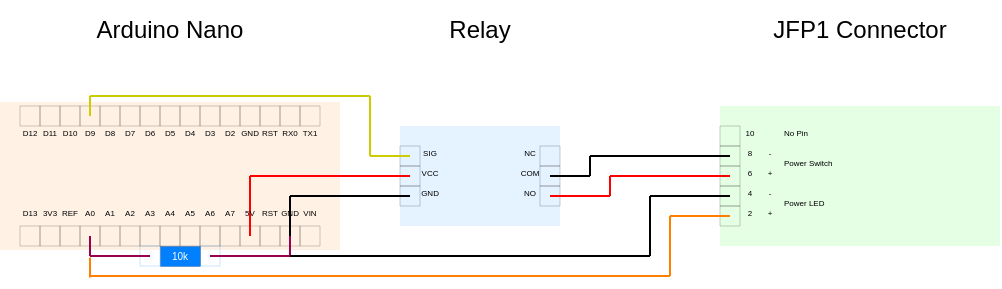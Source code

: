 <?xml version="1.0" encoding="UTF-8"?>
<mxfile version="20.2.7" type="google">
  <diagram id="cFwbJVDrdkGWstZuro0R" name="Page-1">
    <mxGraphModel dx="395" dy="196" grid="1" gridSize="10" guides="1" tooltips="1" connect="1" arrows="1" fold="1" page="1" pageScale="1" pageWidth="827" pageHeight="1169" math="0" shadow="0">
      <root>
        <mxCell id="0" />
        <mxCell id="zt6uNmY-rYrPv6eav67n-207" value="Arduino Nano" parent="0" />
        <mxCell id="zt6uNmY-rYrPv6eav67n-206" value="" style="whiteSpace=wrap;html=1;fontSize=4;verticalAlign=bottom;fillColor=#FFE6CC;strokeColor=none;strokeOpacity=100;fillOpacity=50;rotation=0;strokeWidth=1;" vertex="1" parent="zt6uNmY-rYrPv6eav67n-207">
          <mxGeometry x="240" y="318" width="170" height="74" as="geometry" />
        </mxCell>
        <mxCell id="zt6uNmY-rYrPv6eav67n-208" value="Relay" parent="0" />
        <mxCell id="zt6uNmY-rYrPv6eav67n-170" value="" style="whiteSpace=wrap;html=1;fontSize=4;verticalAlign=bottom;fillColor=#CCE5FF;strokeColor=none;strokeOpacity=100;fillOpacity=50;rotation=0;" vertex="1" parent="zt6uNmY-rYrPv6eav67n-208">
          <mxGeometry x="440" y="330" width="80" height="50" as="geometry" />
        </mxCell>
        <mxCell id="zt6uNmY-rYrPv6eav67n-74" value="JFP1" parent="0" />
        <mxCell id="zt6uNmY-rYrPv6eav67n-130" value="" style="whiteSpace=wrap;html=1;fontSize=4;verticalAlign=bottom;fillColor=#CCFFCC;strokeColor=none;strokeOpacity=100;fillOpacity=50;rotation=-90;" vertex="1" parent="zt6uNmY-rYrPv6eav67n-74">
          <mxGeometry x="635" y="285" width="70" height="140" as="geometry" />
        </mxCell>
        <mxCell id="zt6uNmY-rYrPv6eav67n-209" value="Arduino Nano" style="text;html=1;strokeColor=none;fillColor=none;align=center;verticalAlign=middle;whiteSpace=wrap;rounded=0;" vertex="1" parent="zt6uNmY-rYrPv6eav67n-74">
          <mxGeometry x="240" y="267" width="170" height="30" as="geometry" />
        </mxCell>
        <mxCell id="zt6uNmY-rYrPv6eav67n-210" value="Relay" style="text;html=1;strokeColor=none;fillColor=none;align=center;verticalAlign=middle;whiteSpace=wrap;rounded=0;" vertex="1" parent="zt6uNmY-rYrPv6eav67n-74">
          <mxGeometry x="440" y="267" width="80" height="30" as="geometry" />
        </mxCell>
        <mxCell id="zt6uNmY-rYrPv6eav67n-211" value="JFP1 Connector" style="text;html=1;strokeColor=none;fillColor=none;align=center;verticalAlign=middle;whiteSpace=wrap;rounded=0;" vertex="1" parent="zt6uNmY-rYrPv6eav67n-74">
          <mxGeometry x="600" y="267" width="140" height="30" as="geometry" />
        </mxCell>
        <mxCell id="1" value="Components" parent="0" />
        <mxCell id="zt6uNmY-rYrPv6eav67n-1" value="" style="shape=image;html=1;verticalAlign=top;verticalLabelPosition=bottom;labelBackgroundColor=#ffffff;imageAspect=0;aspect=fixed;image=https://cdn0.iconfinder.com/data/icons/octicons/1024/primitive-dot-128.png;imageBorder=default;strokeWidth=0.1;" vertex="1" parent="1">
          <mxGeometry x="250" y="320" width="10" height="10" as="geometry" />
        </mxCell>
        <mxCell id="zt6uNmY-rYrPv6eav67n-2" value="" style="shape=image;html=1;verticalAlign=top;verticalLabelPosition=bottom;labelBackgroundColor=#ffffff;imageAspect=0;aspect=fixed;image=https://cdn0.iconfinder.com/data/icons/octicons/1024/primitive-dot-128.png;imageBorder=default;strokeWidth=0.1;" vertex="1" parent="1">
          <mxGeometry x="260" y="320" width="10" height="10" as="geometry" />
        </mxCell>
        <mxCell id="zt6uNmY-rYrPv6eav67n-3" value="" style="shape=image;html=1;verticalAlign=top;verticalLabelPosition=bottom;labelBackgroundColor=#ffffff;imageAspect=0;aspect=fixed;image=https://cdn0.iconfinder.com/data/icons/octicons/1024/primitive-dot-128.png;imageBorder=default;strokeWidth=0.1;" vertex="1" parent="1">
          <mxGeometry x="270" y="320" width="10" height="10" as="geometry" />
        </mxCell>
        <mxCell id="zt6uNmY-rYrPv6eav67n-4" value="" style="shape=image;html=1;verticalAlign=top;verticalLabelPosition=bottom;labelBackgroundColor=#ffffff;imageAspect=0;aspect=fixed;image=https://cdn0.iconfinder.com/data/icons/octicons/1024/primitive-dot-128.png;imageBorder=default;strokeWidth=0.1;" vertex="1" parent="1">
          <mxGeometry x="280" y="320" width="10" height="10" as="geometry" />
        </mxCell>
        <mxCell id="zt6uNmY-rYrPv6eav67n-5" value="" style="shape=image;html=1;verticalAlign=top;verticalLabelPosition=bottom;labelBackgroundColor=#ffffff;imageAspect=0;aspect=fixed;image=https://cdn0.iconfinder.com/data/icons/octicons/1024/primitive-dot-128.png;imageBorder=default;strokeWidth=0.1;" vertex="1" parent="1">
          <mxGeometry x="290" y="320" width="10" height="10" as="geometry" />
        </mxCell>
        <mxCell id="zt6uNmY-rYrPv6eav67n-6" value="" style="shape=image;html=1;verticalAlign=top;verticalLabelPosition=bottom;labelBackgroundColor=#ffffff;imageAspect=0;aspect=fixed;image=https://cdn0.iconfinder.com/data/icons/octicons/1024/primitive-dot-128.png;imageBorder=default;strokeWidth=0.1;" vertex="1" parent="1">
          <mxGeometry x="300" y="320" width="10" height="10" as="geometry" />
        </mxCell>
        <mxCell id="zt6uNmY-rYrPv6eav67n-7" value="" style="shape=image;html=1;verticalAlign=top;verticalLabelPosition=bottom;labelBackgroundColor=#ffffff;imageAspect=0;aspect=fixed;image=https://cdn0.iconfinder.com/data/icons/octicons/1024/primitive-dot-128.png;imageBorder=default;strokeWidth=0.1;" vertex="1" parent="1">
          <mxGeometry x="310" y="320" width="10" height="10" as="geometry" />
        </mxCell>
        <mxCell id="zt6uNmY-rYrPv6eav67n-8" value="" style="shape=image;html=1;verticalAlign=top;verticalLabelPosition=bottom;labelBackgroundColor=#ffffff;imageAspect=0;aspect=fixed;image=https://cdn0.iconfinder.com/data/icons/octicons/1024/primitive-dot-128.png;imageBorder=default;strokeWidth=0.1;" vertex="1" parent="1">
          <mxGeometry x="320" y="320" width="10" height="10" as="geometry" />
        </mxCell>
        <mxCell id="zt6uNmY-rYrPv6eav67n-9" value="" style="shape=image;html=1;verticalAlign=top;verticalLabelPosition=bottom;labelBackgroundColor=#ffffff;imageAspect=0;aspect=fixed;image=https://cdn0.iconfinder.com/data/icons/octicons/1024/primitive-dot-128.png;imageBorder=default;strokeWidth=0.1;" vertex="1" parent="1">
          <mxGeometry x="330" y="320" width="10" height="10" as="geometry" />
        </mxCell>
        <mxCell id="zt6uNmY-rYrPv6eav67n-10" value="" style="shape=image;html=1;verticalAlign=top;verticalLabelPosition=bottom;labelBackgroundColor=#ffffff;imageAspect=0;aspect=fixed;image=https://cdn0.iconfinder.com/data/icons/octicons/1024/primitive-dot-128.png;imageBorder=default;strokeWidth=0.1;" vertex="1" parent="1">
          <mxGeometry x="340" y="320" width="10" height="10" as="geometry" />
        </mxCell>
        <mxCell id="zt6uNmY-rYrPv6eav67n-11" value="" style="shape=image;html=1;verticalAlign=top;verticalLabelPosition=bottom;labelBackgroundColor=#ffffff;imageAspect=0;aspect=fixed;image=https://cdn0.iconfinder.com/data/icons/octicons/1024/primitive-dot-128.png;imageBorder=default;strokeWidth=0.1;" vertex="1" parent="1">
          <mxGeometry x="350" y="320" width="10" height="10" as="geometry" />
        </mxCell>
        <mxCell id="zt6uNmY-rYrPv6eav67n-12" value="" style="shape=image;html=1;verticalAlign=top;verticalLabelPosition=bottom;labelBackgroundColor=#ffffff;imageAspect=0;aspect=fixed;image=https://cdn0.iconfinder.com/data/icons/octicons/1024/primitive-dot-128.png;imageBorder=default;strokeWidth=0.1;" vertex="1" parent="1">
          <mxGeometry x="360" y="320" width="10" height="10" as="geometry" />
        </mxCell>
        <mxCell id="zt6uNmY-rYrPv6eav67n-13" value="" style="shape=image;html=1;verticalAlign=top;verticalLabelPosition=bottom;labelBackgroundColor=#ffffff;imageAspect=0;aspect=fixed;image=https://cdn0.iconfinder.com/data/icons/octicons/1024/primitive-dot-128.png;imageBorder=default;strokeWidth=0.1;" vertex="1" parent="1">
          <mxGeometry x="370" y="320" width="10" height="10" as="geometry" />
        </mxCell>
        <mxCell id="zt6uNmY-rYrPv6eav67n-14" value="" style="shape=image;html=1;verticalAlign=top;verticalLabelPosition=bottom;labelBackgroundColor=#ffffff;imageAspect=0;aspect=fixed;image=https://cdn0.iconfinder.com/data/icons/octicons/1024/primitive-dot-128.png;imageBorder=default;strokeWidth=0.1;" vertex="1" parent="1">
          <mxGeometry x="380" y="320" width="10" height="10" as="geometry" />
        </mxCell>
        <mxCell id="zt6uNmY-rYrPv6eav67n-15" value="" style="shape=image;html=1;verticalAlign=top;verticalLabelPosition=bottom;labelBackgroundColor=#ffffff;imageAspect=0;aspect=fixed;image=https://cdn0.iconfinder.com/data/icons/octicons/1024/primitive-dot-128.png;imageBorder=default;strokeWidth=0.1;" vertex="1" parent="1">
          <mxGeometry x="390" y="320" width="10" height="10" as="geometry" />
        </mxCell>
        <mxCell id="zt6uNmY-rYrPv6eav67n-16" value="" style="shape=image;html=1;verticalAlign=top;verticalLabelPosition=bottom;labelBackgroundColor=#ffffff;imageAspect=0;aspect=fixed;image=https://cdn0.iconfinder.com/data/icons/octicons/1024/primitive-dot-128.png;imageBorder=default;strokeWidth=0.1;" vertex="1" parent="1">
          <mxGeometry x="250" y="380" width="10" height="10" as="geometry" />
        </mxCell>
        <mxCell id="zt6uNmY-rYrPv6eav67n-17" value="" style="shape=image;html=1;verticalAlign=top;verticalLabelPosition=bottom;labelBackgroundColor=#ffffff;imageAspect=0;aspect=fixed;image=https://cdn0.iconfinder.com/data/icons/octicons/1024/primitive-dot-128.png;imageBorder=default;strokeWidth=0.1;" vertex="1" parent="1">
          <mxGeometry x="260" y="380" width="10" height="10" as="geometry" />
        </mxCell>
        <mxCell id="zt6uNmY-rYrPv6eav67n-18" value="" style="shape=image;html=1;verticalAlign=top;verticalLabelPosition=bottom;labelBackgroundColor=#ffffff;imageAspect=0;aspect=fixed;image=https://cdn0.iconfinder.com/data/icons/octicons/1024/primitive-dot-128.png;imageBorder=default;strokeWidth=0.1;" vertex="1" parent="1">
          <mxGeometry x="270" y="380" width="10" height="10" as="geometry" />
        </mxCell>
        <mxCell id="zt6uNmY-rYrPv6eav67n-19" value="" style="shape=image;html=1;verticalAlign=top;verticalLabelPosition=bottom;labelBackgroundColor=#ffffff;imageAspect=0;aspect=fixed;image=https://cdn0.iconfinder.com/data/icons/octicons/1024/primitive-dot-128.png;imageBorder=default;strokeWidth=0.1;" vertex="1" parent="1">
          <mxGeometry x="280" y="380" width="10" height="10" as="geometry" />
        </mxCell>
        <mxCell id="zt6uNmY-rYrPv6eav67n-20" value="" style="shape=image;html=1;verticalAlign=top;verticalLabelPosition=bottom;labelBackgroundColor=#ffffff;imageAspect=0;aspect=fixed;image=https://cdn0.iconfinder.com/data/icons/octicons/1024/primitive-dot-128.png;imageBorder=default;strokeWidth=0.1;" vertex="1" parent="1">
          <mxGeometry x="290" y="380" width="10" height="10" as="geometry" />
        </mxCell>
        <mxCell id="zt6uNmY-rYrPv6eav67n-21" value="" style="shape=image;html=1;verticalAlign=top;verticalLabelPosition=bottom;labelBackgroundColor=#ffffff;imageAspect=0;aspect=fixed;image=https://cdn0.iconfinder.com/data/icons/octicons/1024/primitive-dot-128.png;imageBorder=default;strokeWidth=0.1;" vertex="1" parent="1">
          <mxGeometry x="300" y="380" width="10" height="10" as="geometry" />
        </mxCell>
        <mxCell id="zt6uNmY-rYrPv6eav67n-22" value="" style="shape=image;html=1;verticalAlign=top;verticalLabelPosition=bottom;labelBackgroundColor=#ffffff;imageAspect=0;aspect=fixed;image=https://cdn0.iconfinder.com/data/icons/octicons/1024/primitive-dot-128.png;imageBorder=default;strokeWidth=0.1;" vertex="1" parent="1">
          <mxGeometry x="310" y="380" width="10" height="10" as="geometry" />
        </mxCell>
        <mxCell id="zt6uNmY-rYrPv6eav67n-23" value="" style="shape=image;html=1;verticalAlign=top;verticalLabelPosition=bottom;labelBackgroundColor=#ffffff;imageAspect=0;aspect=fixed;image=https://cdn0.iconfinder.com/data/icons/octicons/1024/primitive-dot-128.png;imageBorder=default;strokeWidth=0.1;" vertex="1" parent="1">
          <mxGeometry x="320" y="380" width="10" height="10" as="geometry" />
        </mxCell>
        <mxCell id="zt6uNmY-rYrPv6eav67n-24" value="" style="shape=image;html=1;verticalAlign=top;verticalLabelPosition=bottom;labelBackgroundColor=#ffffff;imageAspect=0;aspect=fixed;image=https://cdn0.iconfinder.com/data/icons/octicons/1024/primitive-dot-128.png;imageBorder=default;strokeWidth=0.1;" vertex="1" parent="1">
          <mxGeometry x="330" y="380" width="10" height="10" as="geometry" />
        </mxCell>
        <mxCell id="zt6uNmY-rYrPv6eav67n-25" value="" style="shape=image;html=1;verticalAlign=top;verticalLabelPosition=bottom;labelBackgroundColor=#ffffff;imageAspect=0;aspect=fixed;image=https://cdn0.iconfinder.com/data/icons/octicons/1024/primitive-dot-128.png;imageBorder=default;strokeWidth=0.1;" vertex="1" parent="1">
          <mxGeometry x="340" y="380" width="10" height="10" as="geometry" />
        </mxCell>
        <mxCell id="zt6uNmY-rYrPv6eav67n-26" value="" style="shape=image;html=1;verticalAlign=top;verticalLabelPosition=bottom;labelBackgroundColor=#ffffff;imageAspect=0;aspect=fixed;image=https://cdn0.iconfinder.com/data/icons/octicons/1024/primitive-dot-128.png;imageBorder=default;strokeWidth=0.1;" vertex="1" parent="1">
          <mxGeometry x="350" y="380" width="10" height="10" as="geometry" />
        </mxCell>
        <mxCell id="zt6uNmY-rYrPv6eav67n-27" value="" style="shape=image;html=1;verticalAlign=top;verticalLabelPosition=bottom;labelBackgroundColor=#ffffff;imageAspect=0;aspect=fixed;image=https://cdn0.iconfinder.com/data/icons/octicons/1024/primitive-dot-128.png;imageBorder=default;strokeWidth=0.1;" vertex="1" parent="1">
          <mxGeometry x="360" y="380" width="10" height="10" as="geometry" />
        </mxCell>
        <mxCell id="zt6uNmY-rYrPv6eav67n-28" value="" style="shape=image;html=1;verticalAlign=top;verticalLabelPosition=bottom;labelBackgroundColor=#ffffff;imageAspect=0;aspect=fixed;image=https://cdn0.iconfinder.com/data/icons/octicons/1024/primitive-dot-128.png;imageBorder=default;strokeWidth=0.1;" vertex="1" parent="1">
          <mxGeometry x="370" y="380" width="10" height="10" as="geometry" />
        </mxCell>
        <mxCell id="zt6uNmY-rYrPv6eav67n-29" value="" style="shape=image;html=1;verticalAlign=top;verticalLabelPosition=bottom;labelBackgroundColor=#ffffff;imageAspect=0;aspect=fixed;image=https://cdn0.iconfinder.com/data/icons/octicons/1024/primitive-dot-128.png;imageBorder=default;strokeWidth=0.1;" vertex="1" parent="1">
          <mxGeometry x="380" y="380" width="10" height="10" as="geometry" />
        </mxCell>
        <mxCell id="zt6uNmY-rYrPv6eav67n-30" value="" style="shape=image;html=1;verticalAlign=top;verticalLabelPosition=bottom;labelBackgroundColor=#ffffff;imageAspect=0;aspect=fixed;image=https://cdn0.iconfinder.com/data/icons/octicons/1024/primitive-dot-128.png;imageBorder=default;strokeWidth=0.1;" vertex="1" parent="1">
          <mxGeometry x="390" y="380" width="10" height="10" as="geometry" />
        </mxCell>
        <mxCell id="zt6uNmY-rYrPv6eav67n-63" value="" style="shape=image;html=1;verticalAlign=top;verticalLabelPosition=bottom;labelBackgroundColor=#66B2FF;imageAspect=0;aspect=fixed;image=https://cdn0.iconfinder.com/data/icons/octicons/1024/primitive-dot-128.png;fontColor=#66B2FF;imageBackground=none;imageBorder=#007FFF;labelBorderColor=none;strokeWidth=0.1;rotation=90;" vertex="1" parent="1">
          <mxGeometry x="340" y="390" width="10" height="10" as="geometry" />
        </mxCell>
        <mxCell id="zt6uNmY-rYrPv6eav67n-64" value="" style="rounded=0;whiteSpace=wrap;html=1;labelBackgroundColor=#66B2FF;labelBorderColor=none;fontSize=10;fontColor=#66B2FF;strokeColor=default;strokeWidth=0.1;fillColor=#007FFF;gradientColor=none;verticalAlign=bottom;rotation=90;" vertex="1" parent="1">
          <mxGeometry x="325" y="385" width="10" height="20" as="geometry" />
        </mxCell>
        <mxCell id="zt6uNmY-rYrPv6eav67n-65" value="" style="shape=image;html=1;verticalAlign=top;verticalLabelPosition=bottom;labelBackgroundColor=#66B2FF;imageAspect=0;aspect=fixed;image=https://cdn0.iconfinder.com/data/icons/octicons/1024/primitive-dot-128.png;fontColor=#66B2FF;imageBackground=none;imageBorder=#007FFF;labelBorderColor=none;strokeWidth=0.1;rotation=90;" vertex="1" parent="1">
          <mxGeometry x="310" y="390" width="10" height="10" as="geometry" />
        </mxCell>
        <mxCell id="zt6uNmY-rYrPv6eav67n-131" value="" style="shape=image;html=1;verticalAlign=top;verticalLabelPosition=bottom;labelBackgroundColor=#ffffff;imageAspect=0;aspect=fixed;image=https://cdn0.iconfinder.com/data/icons/octicons/1024/primitive-dot-128.png;imageBorder=default;strokeWidth=0.1;rotation=0;" vertex="1" parent="1">
          <mxGeometry x="600" y="330" width="10" height="10" as="geometry" />
        </mxCell>
        <mxCell id="zt6uNmY-rYrPv6eav67n-132" value="" style="shape=image;html=1;verticalAlign=top;verticalLabelPosition=bottom;labelBackgroundColor=#ffffff;imageAspect=0;aspect=fixed;image=https://cdn0.iconfinder.com/data/icons/octicons/1024/primitive-dot-128.png;imageBorder=default;strokeWidth=0.1;rotation=0;" vertex="1" parent="1">
          <mxGeometry x="600" y="340" width="10" height="10" as="geometry" />
        </mxCell>
        <mxCell id="zt6uNmY-rYrPv6eav67n-133" value="" style="shape=image;html=1;verticalAlign=top;verticalLabelPosition=bottom;labelBackgroundColor=#ffffff;imageAspect=0;aspect=fixed;image=https://cdn0.iconfinder.com/data/icons/octicons/1024/primitive-dot-128.png;imageBorder=default;strokeWidth=0.1;rotation=0;" vertex="1" parent="1">
          <mxGeometry x="600" y="350" width="10" height="10" as="geometry" />
        </mxCell>
        <mxCell id="zt6uNmY-rYrPv6eav67n-134" value="" style="shape=image;html=1;verticalAlign=top;verticalLabelPosition=bottom;labelBackgroundColor=#ffffff;imageAspect=0;aspect=fixed;image=https://cdn0.iconfinder.com/data/icons/octicons/1024/primitive-dot-128.png;imageBorder=default;strokeWidth=0.1;rotation=0;" vertex="1" parent="1">
          <mxGeometry x="600" y="360" width="10" height="10" as="geometry" />
        </mxCell>
        <mxCell id="zt6uNmY-rYrPv6eav67n-135" value="" style="shape=image;html=1;verticalAlign=top;verticalLabelPosition=bottom;labelBackgroundColor=#ffffff;imageAspect=0;aspect=fixed;image=https://cdn0.iconfinder.com/data/icons/octicons/1024/primitive-dot-128.png;imageBorder=default;strokeWidth=0.1;rotation=0;" vertex="1" parent="1">
          <mxGeometry x="600" y="370" width="10" height="10" as="geometry" />
        </mxCell>
        <mxCell id="zt6uNmY-rYrPv6eav67n-171" value="" style="shape=image;html=1;verticalAlign=top;verticalLabelPosition=bottom;labelBackgroundColor=#ffffff;imageAspect=0;aspect=fixed;image=https://cdn0.iconfinder.com/data/icons/octicons/1024/primitive-dot-128.png;imageBorder=default;strokeWidth=0.1;" vertex="1" parent="1">
          <mxGeometry x="440" y="340" width="10" height="10" as="geometry" />
        </mxCell>
        <mxCell id="zt6uNmY-rYrPv6eav67n-172" value="" style="shape=image;html=1;verticalAlign=top;verticalLabelPosition=bottom;labelBackgroundColor=#ffffff;imageAspect=0;aspect=fixed;image=https://cdn0.iconfinder.com/data/icons/octicons/1024/primitive-dot-128.png;imageBorder=default;strokeWidth=0.1;" vertex="1" parent="1">
          <mxGeometry x="440" y="350" width="10" height="10" as="geometry" />
        </mxCell>
        <mxCell id="zt6uNmY-rYrPv6eav67n-173" value="" style="shape=image;html=1;verticalAlign=top;verticalLabelPosition=bottom;labelBackgroundColor=#ffffff;imageAspect=0;aspect=fixed;image=https://cdn0.iconfinder.com/data/icons/octicons/1024/primitive-dot-128.png;imageBorder=default;strokeWidth=0.1;" vertex="1" parent="1">
          <mxGeometry x="440" y="360" width="10" height="10" as="geometry" />
        </mxCell>
        <mxCell id="zt6uNmY-rYrPv6eav67n-180" value="" style="shape=image;html=1;verticalAlign=top;verticalLabelPosition=bottom;labelBackgroundColor=#ffffff;imageAspect=0;aspect=fixed;image=https://cdn0.iconfinder.com/data/icons/octicons/1024/primitive-dot-128.png;imageBorder=default;strokeWidth=0.1;" vertex="1" parent="1">
          <mxGeometry x="510" y="360" width="10" height="10" as="geometry" />
        </mxCell>
        <mxCell id="zt6uNmY-rYrPv6eav67n-179" value="" style="shape=image;html=1;verticalAlign=top;verticalLabelPosition=bottom;labelBackgroundColor=#ffffff;imageAspect=0;aspect=fixed;image=https://cdn0.iconfinder.com/data/icons/octicons/1024/primitive-dot-128.png;imageBorder=default;strokeWidth=0.1;" vertex="1" parent="1">
          <mxGeometry x="510" y="350" width="10" height="10" as="geometry" />
        </mxCell>
        <mxCell id="zt6uNmY-rYrPv6eav67n-178" value="" style="shape=image;html=1;verticalAlign=top;verticalLabelPosition=bottom;labelBackgroundColor=#ffffff;imageAspect=0;aspect=fixed;image=https://cdn0.iconfinder.com/data/icons/octicons/1024/primitive-dot-128.png;imageBorder=default;strokeWidth=0.1;" vertex="1" parent="1">
          <mxGeometry x="510" y="340" width="10" height="10" as="geometry" />
        </mxCell>
        <mxCell id="zt6uNmY-rYrPv6eav67n-72" value="Wires" parent="0" />
        <mxCell id="zt6uNmY-rYrPv6eav67n-70" value="" style="line;strokeWidth=1;html=1;labelBackgroundColor=none;labelBorderColor=none;fontSize=5;fontColor=#000000;fillColor=#007FFF;gradientColor=none;verticalAlign=middle;strokeColor=#99004D;rotation=-90;" vertex="1" parent="zt6uNmY-rYrPv6eav67n-72">
          <mxGeometry x="280" y="385" width="10" height="10" as="geometry" />
        </mxCell>
        <mxCell id="zt6uNmY-rYrPv6eav67n-68" value="" style="line;strokeWidth=1;html=1;labelBackgroundColor=none;labelBorderColor=none;fontSize=5;fontColor=#000000;fillColor=#007FFF;gradientColor=none;verticalAlign=middle;strokeColor=#99004D;" vertex="1" parent="zt6uNmY-rYrPv6eav67n-72">
          <mxGeometry x="285" y="390" width="30" height="10" as="geometry" />
        </mxCell>
        <mxCell id="zt6uNmY-rYrPv6eav67n-71" value="" style="line;strokeWidth=1;html=1;labelBackgroundColor=none;labelBorderColor=none;fontSize=5;fontColor=#000000;fillColor=#007FFF;gradientColor=none;verticalAlign=middle;strokeColor=#99004D;rotation=-90;" vertex="1" parent="zt6uNmY-rYrPv6eav67n-72">
          <mxGeometry x="380" y="385" width="10" height="10" as="geometry" />
        </mxCell>
        <mxCell id="zt6uNmY-rYrPv6eav67n-164" value="" style="line;strokeWidth=1;html=1;labelBackgroundColor=none;labelBorderColor=none;fontSize=5;fontColor=#000000;fillColor=#007FFF;gradientColor=none;verticalAlign=middle;strokeColor=#FF8000;rotation=90;" vertex="1" parent="zt6uNmY-rYrPv6eav67n-72">
          <mxGeometry x="280" y="395.75" width="10" height="10" as="geometry" />
        </mxCell>
        <mxCell id="zt6uNmY-rYrPv6eav67n-162" value="" style="line;strokeWidth=1;html=1;labelBackgroundColor=none;labelBorderColor=none;fontSize=5;fontColor=#000000;fillColor=#007FFF;gradientColor=none;verticalAlign=middle;strokeColor=#FF8000;rotation=0;" vertex="1" parent="zt6uNmY-rYrPv6eav67n-72">
          <mxGeometry x="285" y="400" width="290" height="10" as="geometry" />
        </mxCell>
        <mxCell id="zt6uNmY-rYrPv6eav67n-163" value="" style="line;strokeWidth=1;html=1;labelBackgroundColor=none;labelBorderColor=none;fontSize=5;fontColor=#000000;fillColor=#007FFF;gradientColor=none;verticalAlign=middle;strokeColor=#FF8000;rotation=90;" vertex="1" parent="zt6uNmY-rYrPv6eav67n-72">
          <mxGeometry x="560" y="385" width="30" height="10" as="geometry" />
        </mxCell>
        <mxCell id="zt6uNmY-rYrPv6eav67n-166" value="" style="line;strokeWidth=1;html=1;labelBackgroundColor=none;labelBorderColor=none;fontSize=5;fontColor=#000000;fillColor=#007FFF;gradientColor=none;verticalAlign=middle;strokeColor=#FF8000;rotation=0;" vertex="1" parent="zt6uNmY-rYrPv6eav67n-72">
          <mxGeometry x="575" y="370" width="30" height="10" as="geometry" />
        </mxCell>
        <mxCell id="zt6uNmY-rYrPv6eav67n-168" value="" style="line;strokeWidth=1;html=1;labelBackgroundColor=none;labelBorderColor=none;fontSize=5;fontColor=#000000;fillColor=#007FFF;gradientColor=none;verticalAlign=middle;strokeColor=#000000;rotation=0;" vertex="1" parent="zt6uNmY-rYrPv6eav67n-72">
          <mxGeometry x="565" y="360" width="40" height="10" as="geometry" />
        </mxCell>
        <mxCell id="zt6uNmY-rYrPv6eav67n-169" value="" style="line;strokeWidth=1;html=1;labelBackgroundColor=none;labelBorderColor=none;fontSize=5;fontColor=#000000;fillColor=#007FFF;gradientColor=none;verticalAlign=middle;strokeColor=#000000;rotation=-90;" vertex="1" parent="zt6uNmY-rYrPv6eav67n-72">
          <mxGeometry x="550" y="375" width="30" height="10" as="geometry" />
        </mxCell>
        <mxCell id="zt6uNmY-rYrPv6eav67n-167" value="" style="line;strokeWidth=1;html=1;labelBackgroundColor=none;labelBorderColor=none;fontSize=5;fontColor=#000000;fillColor=#007FFF;gradientColor=none;verticalAlign=middle;strokeColor=#000000;rotation=0;" vertex="1" parent="zt6uNmY-rYrPv6eav67n-72">
          <mxGeometry x="385" y="390" width="180" height="10" as="geometry" />
        </mxCell>
        <mxCell id="zt6uNmY-rYrPv6eav67n-69" value="" style="line;strokeWidth=1;html=1;labelBackgroundColor=none;labelBorderColor=none;fontSize=5;fontColor=#000000;fillColor=#007FFF;gradientColor=none;verticalAlign=middle;strokeColor=#99004D;" vertex="1" parent="zt6uNmY-rYrPv6eav67n-72">
          <mxGeometry x="345" y="390" width="40" height="10" as="geometry" />
        </mxCell>
        <mxCell id="zt6uNmY-rYrPv6eav67n-193" value="" style="line;strokeWidth=1;html=1;labelBackgroundColor=none;labelBorderColor=none;fontSize=5;fontColor=#000000;fillColor=#007FFF;gradientColor=none;verticalAlign=middle;strokeColor=#000000;rotation=0;" vertex="1" parent="zt6uNmY-rYrPv6eav67n-72">
          <mxGeometry x="385" y="360" width="60" height="10" as="geometry" />
        </mxCell>
        <mxCell id="zt6uNmY-rYrPv6eav67n-191" value="" style="line;strokeWidth=1;html=1;labelBackgroundColor=none;labelBorderColor=none;fontSize=5;fontColor=#000000;fillColor=#007FFF;gradientColor=none;verticalAlign=middle;strokeColor=#FF0000;rotation=0;" vertex="1" parent="zt6uNmY-rYrPv6eav67n-72">
          <mxGeometry x="365" y="350" width="80" height="10" as="geometry" />
        </mxCell>
        <mxCell id="zt6uNmY-rYrPv6eav67n-185" value="" style="line;strokeWidth=1;html=1;labelBackgroundColor=none;labelBorderColor=none;fontSize=5;fontColor=#000000;fillColor=#007FFF;gradientColor=none;verticalAlign=middle;strokeColor=#CCCC00;rotation=90;" vertex="1" parent="zt6uNmY-rYrPv6eav67n-72">
          <mxGeometry x="410" y="325" width="30" height="10" as="geometry" />
        </mxCell>
        <mxCell id="zt6uNmY-rYrPv6eav67n-184" value="" style="line;strokeWidth=1;html=1;labelBackgroundColor=none;labelBorderColor=none;fontSize=5;fontColor=#000000;fillColor=#007FFF;gradientColor=none;verticalAlign=middle;strokeColor=#CCCC00;rotation=0;" vertex="1" parent="zt6uNmY-rYrPv6eav67n-72">
          <mxGeometry x="285" y="310" width="140" height="10" as="geometry" />
        </mxCell>
        <mxCell id="zt6uNmY-rYrPv6eav67n-187" value="" style="line;strokeWidth=1;html=1;labelBackgroundColor=none;labelBorderColor=none;fontSize=5;fontColor=#000000;fillColor=#007FFF;gradientColor=none;verticalAlign=middle;strokeColor=#CCCC00;rotation=0;" vertex="1" parent="zt6uNmY-rYrPv6eav67n-72">
          <mxGeometry x="425" y="340" width="20" height="10" as="geometry" />
        </mxCell>
        <mxCell id="zt6uNmY-rYrPv6eav67n-188" value="" style="line;strokeWidth=1;html=1;labelBackgroundColor=none;labelBorderColor=none;fontSize=5;fontColor=#000000;fillColor=#007FFF;gradientColor=none;verticalAlign=middle;strokeColor=#CCCC00;rotation=90;" vertex="1" parent="zt6uNmY-rYrPv6eav67n-72">
          <mxGeometry x="280" y="315" width="10" height="10" as="geometry" />
        </mxCell>
        <mxCell id="zt6uNmY-rYrPv6eav67n-190" value="" style="line;strokeWidth=1;html=1;labelBackgroundColor=none;labelBorderColor=none;fontSize=5;fontColor=#000000;fillColor=#007FFF;gradientColor=none;verticalAlign=middle;strokeColor=#FF0000;rotation=90;" vertex="1" parent="zt6uNmY-rYrPv6eav67n-72">
          <mxGeometry x="350" y="365" width="30" height="10" as="geometry" />
        </mxCell>
        <mxCell id="zt6uNmY-rYrPv6eav67n-192" value="" style="line;strokeWidth=1;html=1;labelBackgroundColor=none;labelBorderColor=none;fontSize=5;fontColor=#000000;fillColor=#007FFF;gradientColor=none;verticalAlign=middle;strokeColor=#000000;rotation=90;" vertex="1" parent="zt6uNmY-rYrPv6eav67n-72">
          <mxGeometry x="375" y="370" width="20" height="10" as="geometry" />
        </mxCell>
        <mxCell id="zt6uNmY-rYrPv6eav67n-200" value="" style="line;strokeWidth=1;html=1;labelBackgroundColor=none;labelBorderColor=none;fontSize=5;fontColor=#000000;fillColor=#007FFF;gradientColor=none;verticalAlign=middle;strokeColor=#000000;rotation=90;" vertex="1" parent="zt6uNmY-rYrPv6eav67n-72">
          <mxGeometry x="530" y="345" width="10" height="10" as="geometry" />
        </mxCell>
        <mxCell id="zt6uNmY-rYrPv6eav67n-201" value="" style="line;strokeWidth=1;html=1;labelBackgroundColor=none;labelBorderColor=none;fontSize=5;fontColor=#000000;fillColor=#007FFF;gradientColor=none;verticalAlign=middle;strokeColor=#FF0000;rotation=90;" vertex="1" parent="zt6uNmY-rYrPv6eav67n-72">
          <mxGeometry x="540" y="355" width="10" height="10" as="geometry" />
        </mxCell>
        <mxCell id="zt6uNmY-rYrPv6eav67n-202" value="" style="line;strokeWidth=1;html=1;labelBackgroundColor=none;labelBorderColor=none;fontSize=5;fontColor=#000000;fillColor=#007FFF;gradientColor=none;verticalAlign=middle;strokeColor=#000000;rotation=0;" vertex="1" parent="zt6uNmY-rYrPv6eav67n-72">
          <mxGeometry x="515" y="350" width="20" height="10" as="geometry" />
        </mxCell>
        <mxCell id="zt6uNmY-rYrPv6eav67n-203" value="" style="line;strokeWidth=1;html=1;labelBackgroundColor=none;labelBorderColor=none;fontSize=5;fontColor=#000000;fillColor=#007FFF;gradientColor=none;verticalAlign=middle;strokeColor=#FF0000;rotation=0;" vertex="1" parent="zt6uNmY-rYrPv6eav67n-72">
          <mxGeometry x="515" y="360" width="30" height="10" as="geometry" />
        </mxCell>
        <mxCell id="zt6uNmY-rYrPv6eav67n-204" value="" style="line;strokeWidth=1;html=1;labelBackgroundColor=none;labelBorderColor=none;fontSize=5;fontColor=#000000;fillColor=#007FFF;gradientColor=none;verticalAlign=middle;strokeColor=#FF0000;rotation=0;" vertex="1" parent="zt6uNmY-rYrPv6eav67n-72">
          <mxGeometry x="545" y="350" width="60" height="10" as="geometry" />
        </mxCell>
        <mxCell id="zt6uNmY-rYrPv6eav67n-62" value="Infos" parent="0" />
        <mxCell id="zt6uNmY-rYrPv6eav67n-31" value="&lt;font style=&quot;line-height: 1.2 ; font-size: 4px&quot;&gt;D13&lt;/font&gt;" style="text;html=1;strokeColor=none;fillColor=none;align=center;verticalAlign=bottom;whiteSpace=wrap;rounded=0;" vertex="1" parent="zt6uNmY-rYrPv6eav67n-62">
          <mxGeometry x="250" y="370" width="10" height="10" as="geometry" />
        </mxCell>
        <mxCell id="zt6uNmY-rYrPv6eav67n-32" value="&lt;font style=&quot;line-height: 1.2 ; font-size: 4px&quot;&gt;3V3&lt;/font&gt;" style="text;html=1;strokeColor=none;fillColor=none;align=center;verticalAlign=bottom;whiteSpace=wrap;rounded=0;" vertex="1" parent="zt6uNmY-rYrPv6eav67n-62">
          <mxGeometry x="260" y="370" width="10" height="10" as="geometry" />
        </mxCell>
        <mxCell id="zt6uNmY-rYrPv6eav67n-33" value="&lt;font style=&quot;line-height: 1.2 ; font-size: 4px&quot;&gt;REF&lt;/font&gt;" style="text;html=1;strokeColor=none;fillColor=none;align=center;verticalAlign=bottom;whiteSpace=wrap;rounded=0;" vertex="1" parent="zt6uNmY-rYrPv6eav67n-62">
          <mxGeometry x="270" y="370" width="10" height="10" as="geometry" />
        </mxCell>
        <mxCell id="zt6uNmY-rYrPv6eav67n-34" value="&lt;font style=&quot;line-height: 1.2 ; font-size: 4px&quot;&gt;A0&lt;/font&gt;" style="text;html=1;strokeColor=none;fillColor=none;align=center;verticalAlign=bottom;whiteSpace=wrap;rounded=0;" vertex="1" parent="zt6uNmY-rYrPv6eav67n-62">
          <mxGeometry x="280" y="370" width="10" height="10" as="geometry" />
        </mxCell>
        <mxCell id="zt6uNmY-rYrPv6eav67n-35" value="&lt;font style=&quot;line-height: 1.2 ; font-size: 4px&quot;&gt;A1&lt;/font&gt;" style="text;html=1;strokeColor=none;fillColor=none;align=center;verticalAlign=bottom;whiteSpace=wrap;rounded=0;" vertex="1" parent="zt6uNmY-rYrPv6eav67n-62">
          <mxGeometry x="290" y="370" width="10" height="10" as="geometry" />
        </mxCell>
        <mxCell id="zt6uNmY-rYrPv6eav67n-36" value="&lt;font style=&quot;line-height: 1.2 ; font-size: 4px&quot;&gt;A2&lt;/font&gt;" style="text;html=1;strokeColor=none;fillColor=none;align=center;verticalAlign=bottom;whiteSpace=wrap;rounded=0;" vertex="1" parent="zt6uNmY-rYrPv6eav67n-62">
          <mxGeometry x="300" y="370" width="10" height="10" as="geometry" />
        </mxCell>
        <mxCell id="zt6uNmY-rYrPv6eav67n-37" value="&lt;font style=&quot;line-height: 1.2 ; font-size: 4px&quot;&gt;A3&lt;/font&gt;" style="text;html=1;strokeColor=none;fillColor=none;align=center;verticalAlign=bottom;whiteSpace=wrap;rounded=0;" vertex="1" parent="zt6uNmY-rYrPv6eav67n-62">
          <mxGeometry x="310" y="370" width="10" height="10" as="geometry" />
        </mxCell>
        <mxCell id="zt6uNmY-rYrPv6eav67n-39" value="&lt;font style=&quot;line-height: 1.2 ; font-size: 4px&quot;&gt;A4&lt;/font&gt;" style="text;html=1;strokeColor=none;fillColor=none;align=center;verticalAlign=bottom;whiteSpace=wrap;rounded=0;" vertex="1" parent="zt6uNmY-rYrPv6eav67n-62">
          <mxGeometry x="320" y="370" width="10" height="10" as="geometry" />
        </mxCell>
        <mxCell id="zt6uNmY-rYrPv6eav67n-40" value="&lt;font style=&quot;line-height: 1.2 ; font-size: 4px&quot;&gt;A5&lt;/font&gt;" style="text;html=1;strokeColor=none;fillColor=none;align=center;verticalAlign=bottom;whiteSpace=wrap;rounded=0;" vertex="1" parent="zt6uNmY-rYrPv6eav67n-62">
          <mxGeometry x="330" y="370" width="10" height="10" as="geometry" />
        </mxCell>
        <mxCell id="zt6uNmY-rYrPv6eav67n-41" value="&lt;font style=&quot;line-height: 1.2 ; font-size: 4px&quot;&gt;A6&lt;/font&gt;" style="text;html=1;strokeColor=none;fillColor=none;align=center;verticalAlign=bottom;whiteSpace=wrap;rounded=0;" vertex="1" parent="zt6uNmY-rYrPv6eav67n-62">
          <mxGeometry x="340" y="370" width="10" height="10" as="geometry" />
        </mxCell>
        <mxCell id="zt6uNmY-rYrPv6eav67n-42" value="&lt;font style=&quot;line-height: 1.2 ; font-size: 4px&quot;&gt;A7&lt;/font&gt;" style="text;html=1;strokeColor=none;fillColor=none;align=center;verticalAlign=bottom;whiteSpace=wrap;rounded=0;" vertex="1" parent="zt6uNmY-rYrPv6eav67n-62">
          <mxGeometry x="350" y="370" width="10" height="10" as="geometry" />
        </mxCell>
        <mxCell id="zt6uNmY-rYrPv6eav67n-43" value="&lt;font style=&quot;line-height: 1.2 ; font-size: 4px&quot;&gt;5V&lt;/font&gt;" style="text;html=1;strokeColor=none;fillColor=none;align=center;verticalAlign=bottom;whiteSpace=wrap;rounded=0;" vertex="1" parent="zt6uNmY-rYrPv6eav67n-62">
          <mxGeometry x="360" y="370" width="10" height="10" as="geometry" />
        </mxCell>
        <mxCell id="zt6uNmY-rYrPv6eav67n-44" value="&lt;font style=&quot;line-height: 1.2 ; font-size: 4px&quot;&gt;RST&lt;/font&gt;" style="text;html=1;strokeColor=none;fillColor=none;align=center;verticalAlign=bottom;whiteSpace=wrap;rounded=0;" vertex="1" parent="zt6uNmY-rYrPv6eav67n-62">
          <mxGeometry x="370" y="370" width="10" height="10" as="geometry" />
        </mxCell>
        <mxCell id="zt6uNmY-rYrPv6eav67n-45" value="&lt;font style=&quot;line-height: 1.2 ; font-size: 4px&quot;&gt;GND&lt;/font&gt;" style="text;html=1;strokeColor=none;fillColor=none;align=center;verticalAlign=bottom;whiteSpace=wrap;rounded=0;" vertex="1" parent="zt6uNmY-rYrPv6eav67n-62">
          <mxGeometry x="380" y="370" width="10" height="10" as="geometry" />
        </mxCell>
        <mxCell id="zt6uNmY-rYrPv6eav67n-46" value="&lt;font style=&quot;line-height: 1.2 ; font-size: 4px&quot;&gt;VIN&lt;/font&gt;" style="text;html=1;strokeColor=none;fillColor=none;align=center;verticalAlign=bottom;whiteSpace=wrap;rounded=0;" vertex="1" parent="zt6uNmY-rYrPv6eav67n-62">
          <mxGeometry x="390" y="370" width="10" height="10" as="geometry" />
        </mxCell>
        <mxCell id="zt6uNmY-rYrPv6eav67n-47" value="&lt;font style=&quot;line-height: 1.2 ; font-size: 4px&quot;&gt;D12&lt;/font&gt;" style="text;html=1;strokeColor=none;fillColor=none;align=center;verticalAlign=bottom;whiteSpace=wrap;rounded=0;" vertex="1" parent="zt6uNmY-rYrPv6eav67n-62">
          <mxGeometry x="250" y="330" width="10" height="10" as="geometry" />
        </mxCell>
        <mxCell id="zt6uNmY-rYrPv6eav67n-48" value="&lt;font style=&quot;line-height: 1.2 ; font-size: 4px&quot;&gt;D11&lt;/font&gt;" style="text;html=1;strokeColor=none;fillColor=none;align=center;verticalAlign=bottom;whiteSpace=wrap;rounded=0;" vertex="1" parent="zt6uNmY-rYrPv6eav67n-62">
          <mxGeometry x="260" y="330" width="10" height="10" as="geometry" />
        </mxCell>
        <mxCell id="zt6uNmY-rYrPv6eav67n-49" value="&lt;font style=&quot;line-height: 1.2 ; font-size: 4px&quot;&gt;D10&lt;/font&gt;" style="text;html=1;strokeColor=none;fillColor=none;align=center;verticalAlign=bottom;whiteSpace=wrap;rounded=0;" vertex="1" parent="zt6uNmY-rYrPv6eav67n-62">
          <mxGeometry x="270" y="330" width="10" height="10" as="geometry" />
        </mxCell>
        <mxCell id="zt6uNmY-rYrPv6eav67n-50" value="&lt;font style=&quot;line-height: 1.2 ; font-size: 4px&quot;&gt;D9&lt;/font&gt;" style="text;html=1;strokeColor=none;fillColor=none;align=center;verticalAlign=bottom;whiteSpace=wrap;rounded=0;" vertex="1" parent="zt6uNmY-rYrPv6eav67n-62">
          <mxGeometry x="280" y="330" width="10" height="10" as="geometry" />
        </mxCell>
        <mxCell id="zt6uNmY-rYrPv6eav67n-51" value="&lt;font style=&quot;line-height: 1.2 ; font-size: 4px&quot;&gt;D8&lt;/font&gt;" style="text;html=1;strokeColor=none;fillColor=none;align=center;verticalAlign=bottom;whiteSpace=wrap;rounded=0;" vertex="1" parent="zt6uNmY-rYrPv6eav67n-62">
          <mxGeometry x="290" y="330" width="10" height="10" as="geometry" />
        </mxCell>
        <mxCell id="zt6uNmY-rYrPv6eav67n-52" value="&lt;font style=&quot;line-height: 1.2 ; font-size: 4px&quot;&gt;D7&lt;/font&gt;" style="text;html=1;strokeColor=none;fillColor=none;align=center;verticalAlign=bottom;whiteSpace=wrap;rounded=0;" vertex="1" parent="zt6uNmY-rYrPv6eav67n-62">
          <mxGeometry x="300" y="330" width="10" height="10" as="geometry" />
        </mxCell>
        <mxCell id="zt6uNmY-rYrPv6eav67n-53" value="&lt;font style=&quot;line-height: 1.2 ; font-size: 4px&quot;&gt;D6&lt;/font&gt;" style="text;html=1;strokeColor=none;fillColor=none;align=center;verticalAlign=bottom;whiteSpace=wrap;rounded=0;" vertex="1" parent="zt6uNmY-rYrPv6eav67n-62">
          <mxGeometry x="310" y="330" width="10" height="10" as="geometry" />
        </mxCell>
        <mxCell id="zt6uNmY-rYrPv6eav67n-54" value="&lt;font style=&quot;line-height: 1.2 ; font-size: 4px&quot;&gt;D5&lt;/font&gt;" style="text;html=1;strokeColor=none;fillColor=none;align=center;verticalAlign=bottom;whiteSpace=wrap;rounded=0;" vertex="1" parent="zt6uNmY-rYrPv6eav67n-62">
          <mxGeometry x="320" y="330" width="10" height="10" as="geometry" />
        </mxCell>
        <mxCell id="zt6uNmY-rYrPv6eav67n-55" value="&lt;font style=&quot;line-height: 1.2 ; font-size: 4px&quot;&gt;D4&lt;/font&gt;" style="text;html=1;strokeColor=none;fillColor=none;align=center;verticalAlign=bottom;whiteSpace=wrap;rounded=0;" vertex="1" parent="zt6uNmY-rYrPv6eav67n-62">
          <mxGeometry x="330" y="330" width="10" height="10" as="geometry" />
        </mxCell>
        <mxCell id="zt6uNmY-rYrPv6eav67n-56" value="&lt;font style=&quot;line-height: 1.2 ; font-size: 4px&quot;&gt;D3&lt;/font&gt;" style="text;html=1;strokeColor=none;fillColor=none;align=center;verticalAlign=bottom;whiteSpace=wrap;rounded=0;" vertex="1" parent="zt6uNmY-rYrPv6eav67n-62">
          <mxGeometry x="340" y="330" width="10" height="10" as="geometry" />
        </mxCell>
        <mxCell id="zt6uNmY-rYrPv6eav67n-57" value="&lt;font style=&quot;line-height: 1.2 ; font-size: 4px&quot;&gt;D2&lt;/font&gt;" style="text;html=1;strokeColor=none;fillColor=none;align=center;verticalAlign=bottom;whiteSpace=wrap;rounded=0;" vertex="1" parent="zt6uNmY-rYrPv6eav67n-62">
          <mxGeometry x="350" y="330" width="10" height="10" as="geometry" />
        </mxCell>
        <mxCell id="zt6uNmY-rYrPv6eav67n-58" value="&lt;font style=&quot;line-height: 1.2 ; font-size: 4px&quot;&gt;GND&lt;/font&gt;" style="text;html=1;strokeColor=none;fillColor=none;align=center;verticalAlign=bottom;whiteSpace=wrap;rounded=0;" vertex="1" parent="zt6uNmY-rYrPv6eav67n-62">
          <mxGeometry x="360" y="330" width="10" height="10" as="geometry" />
        </mxCell>
        <mxCell id="zt6uNmY-rYrPv6eav67n-59" value="&lt;font style=&quot;line-height: 1.2 ; font-size: 4px&quot;&gt;RST&lt;/font&gt;" style="text;html=1;strokeColor=none;fillColor=none;align=center;verticalAlign=bottom;whiteSpace=wrap;rounded=0;" vertex="1" parent="zt6uNmY-rYrPv6eav67n-62">
          <mxGeometry x="370" y="330" width="10" height="10" as="geometry" />
        </mxCell>
        <mxCell id="zt6uNmY-rYrPv6eav67n-60" value="&lt;font style=&quot;line-height: 1.2 ; font-size: 4px&quot;&gt;RX0&lt;/font&gt;" style="text;html=1;strokeColor=none;fillColor=none;align=center;verticalAlign=bottom;whiteSpace=wrap;rounded=0;" vertex="1" parent="zt6uNmY-rYrPv6eav67n-62">
          <mxGeometry x="380" y="330" width="10" height="10" as="geometry" />
        </mxCell>
        <mxCell id="zt6uNmY-rYrPv6eav67n-61" value="&lt;font style=&quot;line-height: 1.2 ; font-size: 4px&quot;&gt;TX1&lt;/font&gt;" style="text;html=1;strokeColor=none;fillColor=none;align=center;verticalAlign=bottom;whiteSpace=wrap;rounded=0;" vertex="1" parent="zt6uNmY-rYrPv6eav67n-62">
          <mxGeometry x="390" y="330" width="10" height="10" as="geometry" />
        </mxCell>
        <mxCell id="zt6uNmY-rYrPv6eav67n-66" value="&lt;font style=&quot;font-size: 5px&quot;&gt;10k&lt;/font&gt;" style="text;html=1;strokeColor=none;fillColor=none;align=center;verticalAlign=middle;whiteSpace=wrap;rounded=0;labelBackgroundColor=none;labelBorderColor=none;fontSize=5;fontColor=#FFFFFF;rotation=0;" vertex="1" parent="zt6uNmY-rYrPv6eav67n-62">
          <mxGeometry x="325" y="387" width="10" height="13.75" as="geometry" />
        </mxCell>
        <mxCell id="zt6uNmY-rYrPv6eav67n-150" value="&lt;font style=&quot;line-height: 1.2 ; font-size: 4px&quot;&gt;No Pin&lt;/font&gt;" style="text;html=1;strokeColor=none;fillColor=none;align=left;verticalAlign=bottom;whiteSpace=wrap;rounded=0;rotation=0;labelPosition=center;verticalLabelPosition=middle;" vertex="1" parent="zt6uNmY-rYrPv6eav67n-62">
          <mxGeometry x="630" y="330" width="35" height="10" as="geometry" />
        </mxCell>
        <mxCell id="zt6uNmY-rYrPv6eav67n-151" value="&lt;font style=&quot;line-height: 1.2 ; font-size: 4px&quot;&gt;10&lt;/font&gt;" style="text;html=1;strokeColor=none;fillColor=none;align=center;verticalAlign=bottom;whiteSpace=wrap;rounded=0;" vertex="1" parent="zt6uNmY-rYrPv6eav67n-62">
          <mxGeometry x="610" y="330" width="10" height="10" as="geometry" />
        </mxCell>
        <mxCell id="zt6uNmY-rYrPv6eav67n-152" value="&lt;font style=&quot;line-height: 1.2 ; font-size: 4px&quot;&gt;8&lt;/font&gt;" style="text;html=1;strokeColor=none;fillColor=none;align=center;verticalAlign=bottom;whiteSpace=wrap;rounded=0;" vertex="1" parent="zt6uNmY-rYrPv6eav67n-62">
          <mxGeometry x="610" y="340" width="10" height="10" as="geometry" />
        </mxCell>
        <mxCell id="zt6uNmY-rYrPv6eav67n-153" value="&lt;font style=&quot;line-height: 1.2 ; font-size: 4px&quot;&gt;-&lt;/font&gt;" style="text;html=1;strokeColor=none;fillColor=none;align=center;verticalAlign=bottom;whiteSpace=wrap;rounded=0;" vertex="1" parent="zt6uNmY-rYrPv6eav67n-62">
          <mxGeometry x="620" y="340" width="10" height="10" as="geometry" />
        </mxCell>
        <mxCell id="zt6uNmY-rYrPv6eav67n-154" value="&lt;font style=&quot;line-height: 1.2 ; font-size: 4px&quot;&gt;Power Switch&lt;/font&gt;" style="text;html=1;strokeColor=none;fillColor=none;align=left;verticalAlign=bottom;whiteSpace=wrap;rounded=0;rotation=0;" vertex="1" parent="zt6uNmY-rYrPv6eav67n-62">
          <mxGeometry x="630" y="345" width="35" height="10" as="geometry" />
        </mxCell>
        <mxCell id="zt6uNmY-rYrPv6eav67n-155" value="&lt;font style=&quot;line-height: 1.2 ; font-size: 4px&quot;&gt;+&lt;/font&gt;" style="text;html=1;strokeColor=none;fillColor=none;align=center;verticalAlign=bottom;whiteSpace=wrap;rounded=0;" vertex="1" parent="zt6uNmY-rYrPv6eav67n-62">
          <mxGeometry x="620" y="350" width="10" height="10" as="geometry" />
        </mxCell>
        <mxCell id="zt6uNmY-rYrPv6eav67n-156" value="&lt;font style=&quot;line-height: 1.2 ; font-size: 4px&quot;&gt;6&lt;/font&gt;" style="text;html=1;strokeColor=none;fillColor=none;align=center;verticalAlign=bottom;whiteSpace=wrap;rounded=0;" vertex="1" parent="zt6uNmY-rYrPv6eav67n-62">
          <mxGeometry x="610" y="350" width="10" height="10" as="geometry" />
        </mxCell>
        <mxCell id="zt6uNmY-rYrPv6eav67n-157" value="&lt;font style=&quot;line-height: 1.2 ; font-size: 4px&quot;&gt;4&lt;/font&gt;" style="text;html=1;strokeColor=none;fillColor=none;align=center;verticalAlign=bottom;whiteSpace=wrap;rounded=0;" vertex="1" parent="zt6uNmY-rYrPv6eav67n-62">
          <mxGeometry x="610" y="360" width="10" height="10" as="geometry" />
        </mxCell>
        <mxCell id="zt6uNmY-rYrPv6eav67n-158" value="&lt;font style=&quot;line-height: 1.2 ; font-size: 4px&quot;&gt;-&lt;/font&gt;" style="text;html=1;strokeColor=none;fillColor=none;align=center;verticalAlign=bottom;whiteSpace=wrap;rounded=0;" vertex="1" parent="zt6uNmY-rYrPv6eav67n-62">
          <mxGeometry x="620" y="360" width="10" height="10" as="geometry" />
        </mxCell>
        <mxCell id="zt6uNmY-rYrPv6eav67n-159" value="&lt;font style=&quot;line-height: 1.2 ; font-size: 4px&quot;&gt;2&lt;/font&gt;" style="text;html=1;strokeColor=none;fillColor=none;align=center;verticalAlign=bottom;whiteSpace=wrap;rounded=0;" vertex="1" parent="zt6uNmY-rYrPv6eav67n-62">
          <mxGeometry x="610" y="370" width="10" height="10" as="geometry" />
        </mxCell>
        <mxCell id="zt6uNmY-rYrPv6eav67n-160" value="&lt;font style=&quot;line-height: 1.2 ; font-size: 4px&quot;&gt;+&lt;/font&gt;" style="text;html=1;strokeColor=none;fillColor=none;align=center;verticalAlign=bottom;whiteSpace=wrap;rounded=0;" vertex="1" parent="zt6uNmY-rYrPv6eav67n-62">
          <mxGeometry x="620" y="370" width="10" height="10" as="geometry" />
        </mxCell>
        <mxCell id="zt6uNmY-rYrPv6eav67n-161" value="&lt;font style=&quot;line-height: 1.2 ; font-size: 4px&quot;&gt;Power LED&lt;/font&gt;" style="text;html=1;strokeColor=none;fillColor=none;align=left;verticalAlign=bottom;whiteSpace=wrap;rounded=0;rotation=0;" vertex="1" parent="zt6uNmY-rYrPv6eav67n-62">
          <mxGeometry x="630" y="365" width="35" height="10" as="geometry" />
        </mxCell>
        <mxCell id="zt6uNmY-rYrPv6eav67n-174" value="&lt;font style=&quot;line-height: 1.2 ; font-size: 4px&quot;&gt;SIG&lt;/font&gt;" style="text;html=1;strokeColor=none;fillColor=none;align=center;verticalAlign=bottom;whiteSpace=wrap;rounded=0;" vertex="1" parent="zt6uNmY-rYrPv6eav67n-62">
          <mxGeometry x="450" y="340" width="10" height="10" as="geometry" />
        </mxCell>
        <mxCell id="zt6uNmY-rYrPv6eav67n-175" value="&lt;font style=&quot;line-height: 1.2 ; font-size: 4px&quot;&gt;VCC&lt;/font&gt;" style="text;html=1;strokeColor=none;fillColor=none;align=center;verticalAlign=bottom;whiteSpace=wrap;rounded=0;" vertex="1" parent="zt6uNmY-rYrPv6eav67n-62">
          <mxGeometry x="450" y="350" width="10" height="10" as="geometry" />
        </mxCell>
        <mxCell id="zt6uNmY-rYrPv6eav67n-176" value="&lt;font style=&quot;line-height: 1.2 ; font-size: 4px&quot;&gt;GND&lt;/font&gt;" style="text;html=1;strokeColor=none;fillColor=none;align=center;verticalAlign=bottom;whiteSpace=wrap;rounded=0;" vertex="1" parent="zt6uNmY-rYrPv6eav67n-62">
          <mxGeometry x="450" y="360" width="10" height="10" as="geometry" />
        </mxCell>
        <mxCell id="zt6uNmY-rYrPv6eav67n-181" value="&lt;font style=&quot;line-height: 1.2 ; font-size: 4px&quot;&gt;NC&lt;/font&gt;" style="text;html=1;strokeColor=none;fillColor=none;align=center;verticalAlign=bottom;whiteSpace=wrap;rounded=0;" vertex="1" parent="zt6uNmY-rYrPv6eav67n-62">
          <mxGeometry x="500" y="340" width="10" height="10" as="geometry" />
        </mxCell>
        <mxCell id="zt6uNmY-rYrPv6eav67n-182" value="&lt;font style=&quot;line-height: 1.2 ; font-size: 4px&quot;&gt;COM&lt;/font&gt;" style="text;html=1;strokeColor=none;fillColor=none;align=center;verticalAlign=bottom;whiteSpace=wrap;rounded=0;" vertex="1" parent="zt6uNmY-rYrPv6eav67n-62">
          <mxGeometry x="500" y="350" width="10" height="10" as="geometry" />
        </mxCell>
        <mxCell id="zt6uNmY-rYrPv6eav67n-183" value="&lt;span style=&quot;font-size: 4px;&quot;&gt;NO&lt;/span&gt;" style="text;html=1;strokeColor=none;fillColor=none;align=center;verticalAlign=bottom;whiteSpace=wrap;rounded=0;" vertex="1" parent="zt6uNmY-rYrPv6eav67n-62">
          <mxGeometry x="500" y="360" width="10" height="10" as="geometry" />
        </mxCell>
        <mxCell id="zt6uNmY-rYrPv6eav67n-194" value="" style="line;strokeWidth=1;html=1;labelBackgroundColor=none;labelBorderColor=none;fontSize=5;fontColor=#000000;fillColor=#007FFF;gradientColor=none;verticalAlign=middle;strokeColor=#000000;rotation=0;" vertex="1" parent="zt6uNmY-rYrPv6eav67n-62">
          <mxGeometry x="535" y="340" width="70" height="10" as="geometry" />
        </mxCell>
        <mxCell id="zt6uNmY-rYrPv6eav67n-195" value="" style="line;strokeWidth=1;html=1;labelBackgroundColor=none;labelBorderColor=none;fontSize=5;fontColor=#000000;fillColor=#007FFF;gradientColor=none;verticalAlign=middle;strokeColor=#000000;rotation=0;" vertex="1" parent="zt6uNmY-rYrPv6eav67n-62">
          <mxGeometry x="515" y="350" width="20" height="10" as="geometry" />
        </mxCell>
        <mxCell id="zt6uNmY-rYrPv6eav67n-196" value="" style="line;strokeWidth=1;html=1;labelBackgroundColor=none;labelBorderColor=none;fontSize=5;fontColor=#000000;fillColor=#007FFF;gradientColor=none;verticalAlign=middle;strokeColor=#000000;rotation=90;" vertex="1" parent="zt6uNmY-rYrPv6eav67n-62">
          <mxGeometry x="530" y="345" width="10" height="10" as="geometry" />
        </mxCell>
        <mxCell id="zt6uNmY-rYrPv6eav67n-197" value="" style="line;strokeWidth=1;html=1;labelBackgroundColor=none;labelBorderColor=none;fontSize=5;fontColor=#000000;fillColor=#007FFF;gradientColor=none;verticalAlign=middle;strokeColor=#FF0000;rotation=0;" vertex="1" parent="zt6uNmY-rYrPv6eav67n-62">
          <mxGeometry x="545" y="350" width="60" height="10" as="geometry" />
        </mxCell>
        <mxCell id="zt6uNmY-rYrPv6eav67n-198" value="" style="line;strokeWidth=1;html=1;labelBackgroundColor=none;labelBorderColor=none;fontSize=5;fontColor=#000000;fillColor=#007FFF;gradientColor=none;verticalAlign=middle;strokeColor=#FF0000;rotation=0;" vertex="1" parent="zt6uNmY-rYrPv6eav67n-62">
          <mxGeometry x="515" y="360" width="30" height="10" as="geometry" />
        </mxCell>
        <mxCell id="zt6uNmY-rYrPv6eav67n-199" value="" style="line;strokeWidth=1;html=1;labelBackgroundColor=none;labelBorderColor=none;fontSize=5;fontColor=#000000;fillColor=#007FFF;gradientColor=none;verticalAlign=middle;strokeColor=#FF0000;rotation=90;" vertex="1" parent="zt6uNmY-rYrPv6eav67n-62">
          <mxGeometry x="540" y="355" width="10" height="10" as="geometry" />
        </mxCell>
      </root>
    </mxGraphModel>
  </diagram>
</mxfile>